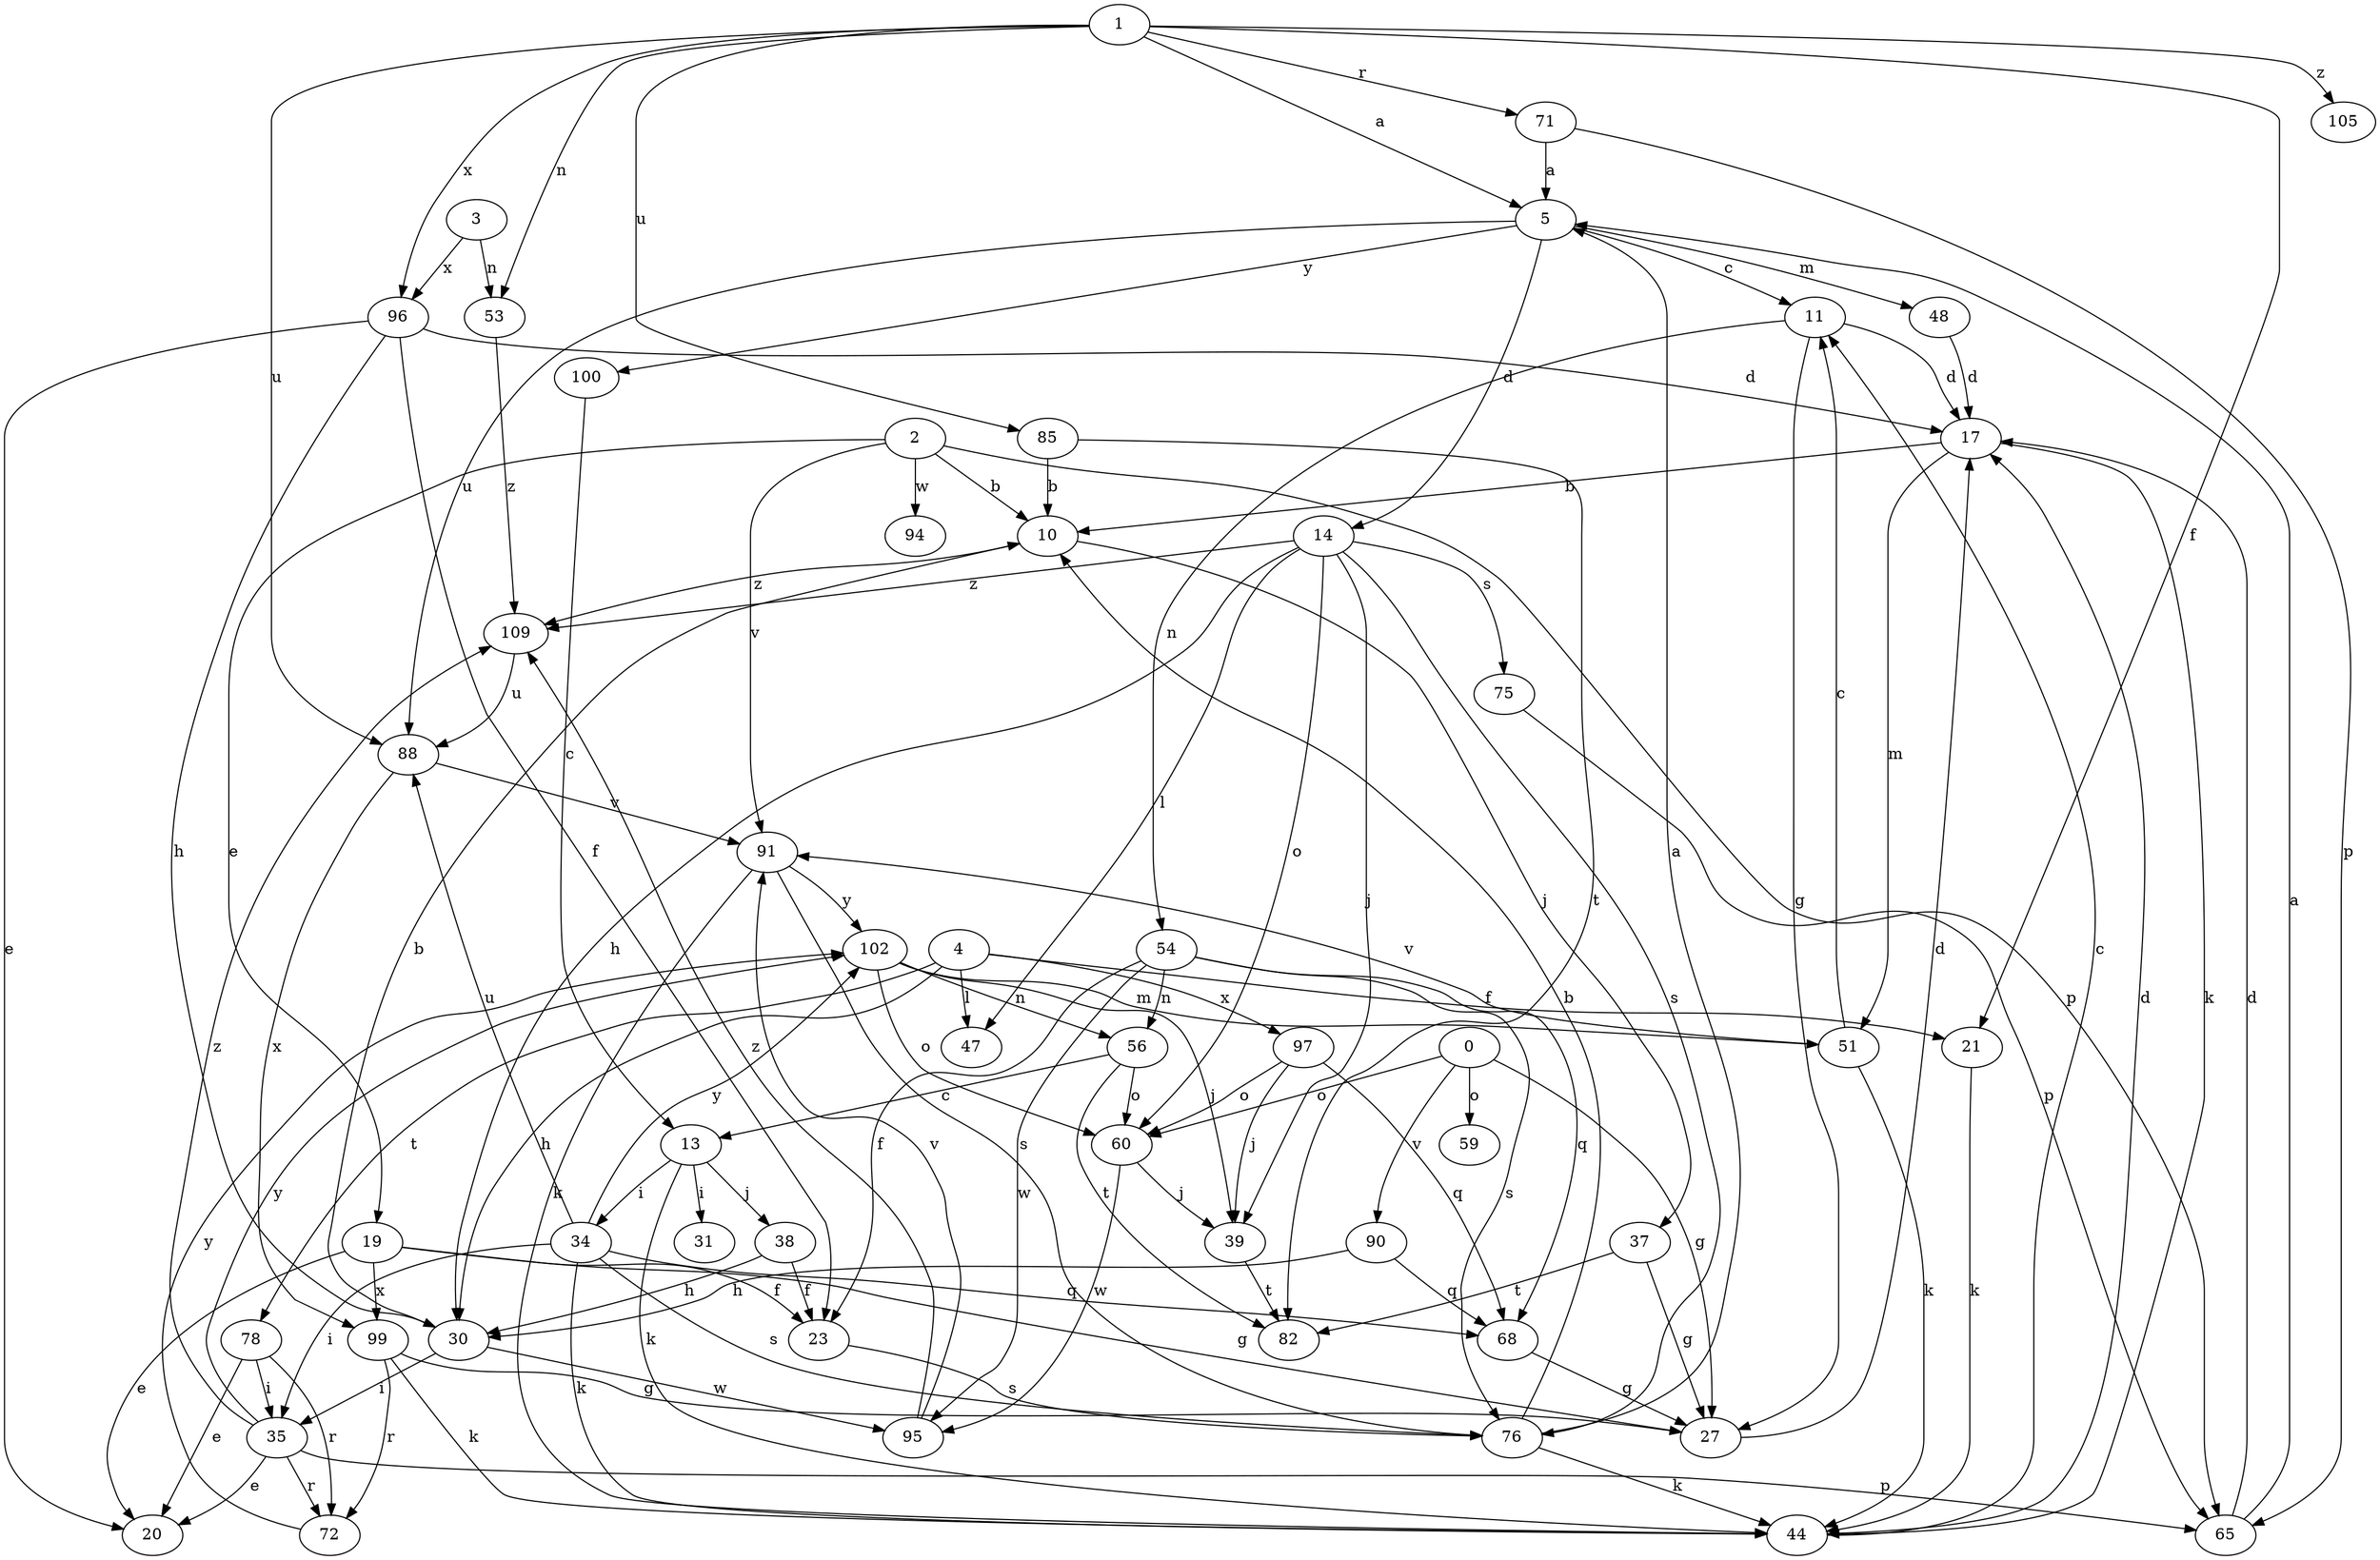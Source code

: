strict digraph  {
1;
2;
3;
4;
5;
10;
11;
13;
14;
17;
19;
20;
21;
23;
27;
30;
31;
34;
35;
37;
38;
39;
0;
44;
47;
48;
51;
53;
54;
56;
59;
60;
65;
68;
71;
72;
75;
76;
78;
82;
85;
88;
90;
91;
94;
95;
96;
97;
99;
100;
102;
105;
109;
1 -> 5  [label=a];
1 -> 21  [label=f];
1 -> 53  [label=n];
1 -> 71  [label=r];
1 -> 85  [label=u];
1 -> 88  [label=u];
1 -> 96  [label=x];
1 -> 105  [label=z];
2 -> 10  [label=b];
2 -> 19  [label=e];
2 -> 65  [label=p];
2 -> 91  [label=v];
2 -> 94  [label=w];
3 -> 53  [label=n];
3 -> 96  [label=x];
4 -> 21  [label=f];
4 -> 30  [label=h];
4 -> 47  [label=l];
4 -> 78  [label=t];
4 -> 97  [label=x];
5 -> 11  [label=c];
5 -> 14  [label=d];
5 -> 48  [label=m];
5 -> 88  [label=u];
5 -> 100  [label=y];
10 -> 37  [label=j];
10 -> 109  [label=z];
11 -> 17  [label=d];
11 -> 27  [label=g];
11 -> 54  [label=n];
13 -> 31  [label=i];
13 -> 34  [label=i];
13 -> 38  [label=j];
13 -> 44  [label=k];
14 -> 30  [label=h];
14 -> 39  [label=j];
14 -> 47  [label=l];
14 -> 60  [label=o];
14 -> 75  [label=s];
14 -> 76  [label=s];
14 -> 109  [label=z];
17 -> 10  [label=b];
17 -> 44  [label=k];
17 -> 51  [label=m];
19 -> 20  [label=e];
19 -> 23  [label=f];
19 -> 27  [label=g];
19 -> 99  [label=x];
21 -> 44  [label=k];
23 -> 76  [label=s];
27 -> 17  [label=d];
30 -> 10  [label=b];
30 -> 35  [label=i];
30 -> 95  [label=w];
34 -> 35  [label=i];
34 -> 44  [label=k];
34 -> 68  [label=q];
34 -> 76  [label=s];
34 -> 88  [label=u];
34 -> 102  [label=y];
35 -> 20  [label=e];
35 -> 65  [label=p];
35 -> 72  [label=r];
35 -> 102  [label=y];
35 -> 109  [label=z];
37 -> 27  [label=g];
37 -> 82  [label=t];
38 -> 23  [label=f];
38 -> 30  [label=h];
39 -> 82  [label=t];
0 -> 27  [label=g];
0 -> 59  [label=o];
0 -> 60  [label=o];
0 -> 90  [label=v];
44 -> 11  [label=c];
44 -> 17  [label=d];
48 -> 17  [label=d];
51 -> 11  [label=c];
51 -> 44  [label=k];
51 -> 91  [label=v];
53 -> 109  [label=z];
54 -> 23  [label=f];
54 -> 56  [label=n];
54 -> 68  [label=q];
54 -> 76  [label=s];
54 -> 95  [label=w];
56 -> 13  [label=c];
56 -> 60  [label=o];
56 -> 82  [label=t];
60 -> 39  [label=j];
60 -> 95  [label=w];
65 -> 5  [label=a];
65 -> 17  [label=d];
68 -> 27  [label=g];
71 -> 5  [label=a];
71 -> 65  [label=p];
72 -> 102  [label=y];
75 -> 65  [label=p];
76 -> 5  [label=a];
76 -> 10  [label=b];
76 -> 44  [label=k];
78 -> 20  [label=e];
78 -> 35  [label=i];
78 -> 72  [label=r];
85 -> 10  [label=b];
85 -> 82  [label=t];
88 -> 91  [label=v];
88 -> 99  [label=x];
90 -> 30  [label=h];
90 -> 68  [label=q];
91 -> 44  [label=k];
91 -> 76  [label=s];
91 -> 102  [label=y];
95 -> 91  [label=v];
95 -> 109  [label=z];
96 -> 17  [label=d];
96 -> 20  [label=e];
96 -> 23  [label=f];
96 -> 30  [label=h];
97 -> 39  [label=j];
97 -> 60  [label=o];
97 -> 68  [label=q];
99 -> 27  [label=g];
99 -> 44  [label=k];
99 -> 72  [label=r];
100 -> 13  [label=c];
102 -> 39  [label=j];
102 -> 51  [label=m];
102 -> 56  [label=n];
102 -> 60  [label=o];
109 -> 88  [label=u];
}
